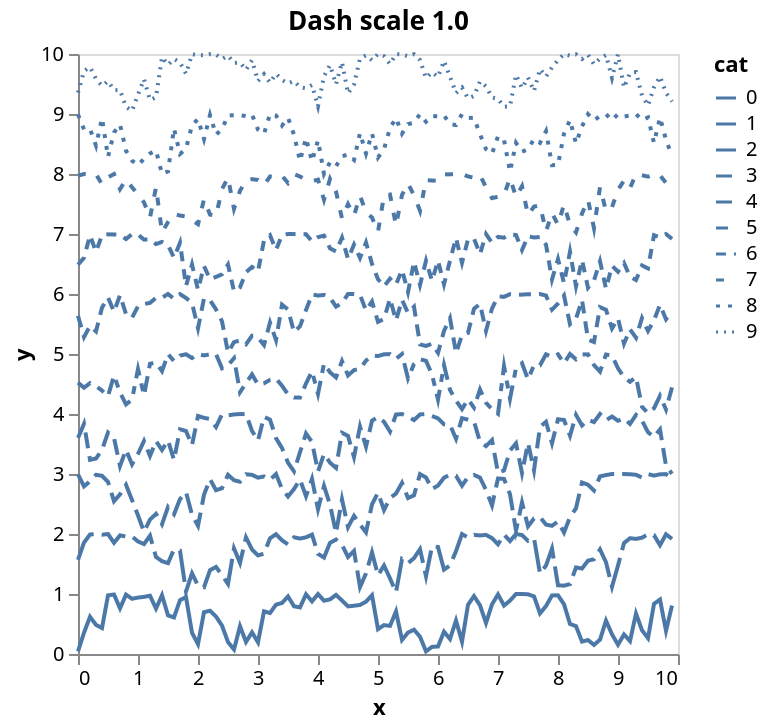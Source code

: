 {
  "$schema": "https://vega.github.io/schema/vega-lite/v5.json",
  "data": {
    "sequence": {
      "as": "x0",
      "start": 0,
      "step": 0.1,
      "stop": 100
    }
  },
  "encoding": {
    "strokeDash": {
      "field": "cat",
      "scale": {
        "domain": [
          0,
          1,
          2,
          3,
          4,
          5,
          6,
          7,
          8,
          9
        ],
        "range": [
          [
            1,
            0
          ],
          [
            16,
            4
          ],
          [
            10,
            4
          ],
          [
            8,
            4
          ],
          [
            8,
            4,
            4,
            4
          ],
          [
            6,
            4
          ],
          [
            5,
            4
          ],
          [
            4,
            6
          ],
          [
            2,
            4
          ],
          [
            1,
            3
          ]
        ]
      },
      "type": "ordinal"
    },
    "x": {
      "axis": {
        "grid": false
      },
      "field": "x",
      "type": "quantitative"
    },
    "y": {
      "axis": {
        "grid": false
      },
      "field": "y",
      "type": "quantitative"
    }
  },
  "height": 300,
  "mark": "line",
  "title": "Dash scale 1.0",
  "transform": [
    {
      "as": "y0",
      "calculate": "abs(sin(datum.x0+random()))"
    },
    {
      "as": "x",
      "calculate": "datum.x0 %10"
    },
    {
      "as": "cat",
      "calculate": "floor(datum.x0 / 10)"
    },
    {
      "as": "y",
      "calculate": "datum.y0 + datum.cat"
    }
  ],
  "width": 300
}